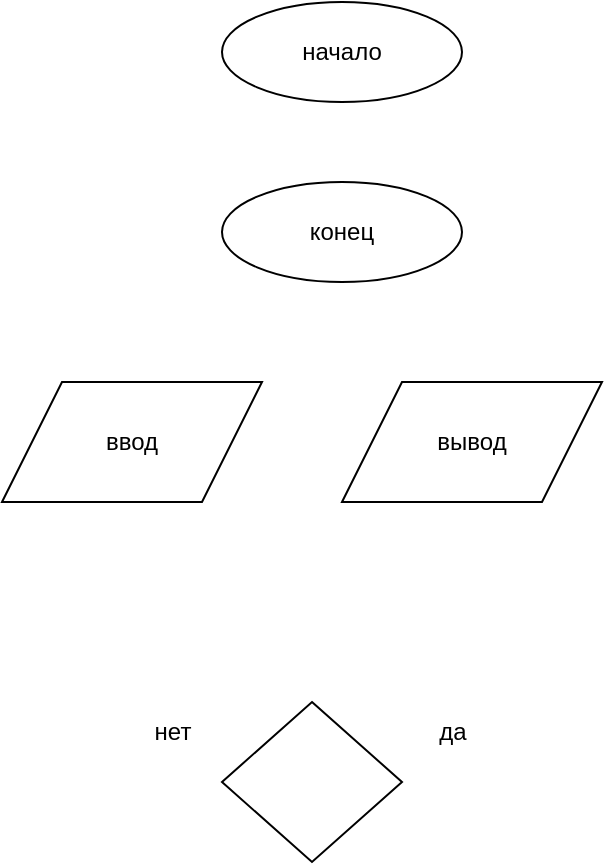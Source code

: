 <mxfile version="20.8.13" type="github" pages="3">
  <diagram id="C5RBs43oDa-KdzZeNtuy" name="1-1">
    <mxGraphModel dx="1360" dy="775" grid="1" gridSize="10" guides="1" tooltips="1" connect="1" arrows="1" fold="1" page="1" pageScale="1" pageWidth="827" pageHeight="1169" math="0" shadow="0">
      <root>
        <mxCell id="WIyWlLk6GJQsqaUBKTNV-0" />
        <mxCell id="WIyWlLk6GJQsqaUBKTNV-1" parent="WIyWlLk6GJQsqaUBKTNV-0" />
        <mxCell id="GaiL-ps6qoWrpRoLrBL6-1" value="начало" style="ellipse;whiteSpace=wrap;html=1;" vertex="1" parent="WIyWlLk6GJQsqaUBKTNV-1">
          <mxGeometry x="340" y="230" width="120" height="50" as="geometry" />
        </mxCell>
        <mxCell id="GaiL-ps6qoWrpRoLrBL6-2" value="конец" style="ellipse;whiteSpace=wrap;html=1;" vertex="1" parent="WIyWlLk6GJQsqaUBKTNV-1">
          <mxGeometry x="340" y="320" width="120" height="50" as="geometry" />
        </mxCell>
        <mxCell id="GaiL-ps6qoWrpRoLrBL6-3" value="ввод" style="shape=parallelogram;perimeter=parallelogramPerimeter;whiteSpace=wrap;html=1;fixedSize=1;size=30;" vertex="1" parent="WIyWlLk6GJQsqaUBKTNV-1">
          <mxGeometry x="230" y="420" width="130" height="60" as="geometry" />
        </mxCell>
        <mxCell id="GaiL-ps6qoWrpRoLrBL6-4" value="вывод" style="shape=parallelogram;perimeter=parallelogramPerimeter;whiteSpace=wrap;html=1;fixedSize=1;size=30;" vertex="1" parent="WIyWlLk6GJQsqaUBKTNV-1">
          <mxGeometry x="400" y="420" width="130" height="60" as="geometry" />
        </mxCell>
        <mxCell id="GaiL-ps6qoWrpRoLrBL6-8" value="" style="group" vertex="1" connectable="0" parent="WIyWlLk6GJQsqaUBKTNV-1">
          <mxGeometry x="295" y="580" width="180" height="80" as="geometry" />
        </mxCell>
        <mxCell id="GaiL-ps6qoWrpRoLrBL6-5" value="" style="rhombus;whiteSpace=wrap;html=1;" vertex="1" parent="GaiL-ps6qoWrpRoLrBL6-8">
          <mxGeometry x="45" width="90" height="80" as="geometry" />
        </mxCell>
        <mxCell id="GaiL-ps6qoWrpRoLrBL6-6" value="да" style="text;html=1;align=center;verticalAlign=middle;resizable=0;points=[];autosize=1;strokeColor=none;fillColor=none;" vertex="1" parent="GaiL-ps6qoWrpRoLrBL6-8">
          <mxGeometry x="140" width="40" height="30" as="geometry" />
        </mxCell>
        <mxCell id="GaiL-ps6qoWrpRoLrBL6-7" value="нет" style="text;html=1;align=center;verticalAlign=middle;resizable=0;points=[];autosize=1;strokeColor=none;fillColor=none;" vertex="1" parent="GaiL-ps6qoWrpRoLrBL6-8">
          <mxGeometry width="40" height="30" as="geometry" />
        </mxCell>
      </root>
    </mxGraphModel>
  </diagram>
  <diagram id="IeCDW4krwWM3fsbyBebH" name="Page-2">
    <mxGraphModel dx="1360" dy="775" grid="1" gridSize="10" guides="1" tooltips="1" connect="1" arrows="1" fold="1" page="1" pageScale="1" pageWidth="850" pageHeight="1100" math="0" shadow="0">
      <root>
        <mxCell id="0" />
        <mxCell id="1" parent="0" />
      </root>
    </mxGraphModel>
  </diagram>
  <diagram id="iD4AHHh5mb-Y5INbrkXi" name="Page-3">
    <mxGraphModel dx="1360" dy="775" grid="1" gridSize="10" guides="1" tooltips="1" connect="1" arrows="1" fold="1" page="1" pageScale="1" pageWidth="850" pageHeight="1100" math="0" shadow="0">
      <root>
        <mxCell id="0" />
        <mxCell id="1" parent="0" />
      </root>
    </mxGraphModel>
  </diagram>
</mxfile>
